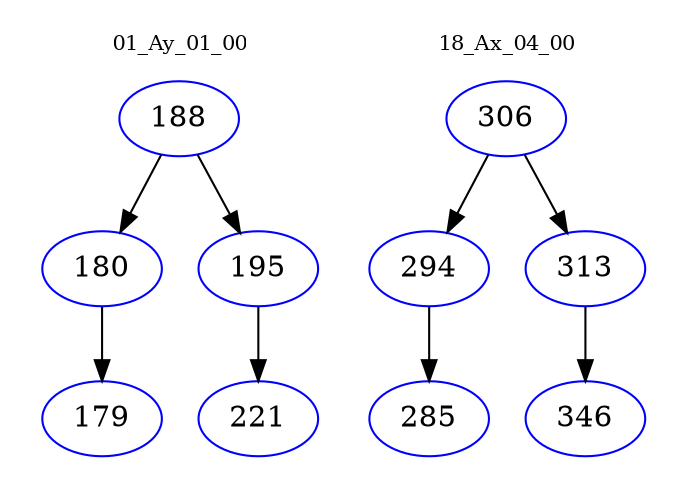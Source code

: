 digraph{
subgraph cluster_0 {
color = white
label = "01_Ay_01_00";
fontsize=10;
T0_188 [label="188", color="blue"]
T0_188 -> T0_180 [color="black"]
T0_180 [label="180", color="blue"]
T0_180 -> T0_179 [color="black"]
T0_179 [label="179", color="blue"]
T0_188 -> T0_195 [color="black"]
T0_195 [label="195", color="blue"]
T0_195 -> T0_221 [color="black"]
T0_221 [label="221", color="blue"]
}
subgraph cluster_1 {
color = white
label = "18_Ax_04_00";
fontsize=10;
T1_306 [label="306", color="blue"]
T1_306 -> T1_294 [color="black"]
T1_294 [label="294", color="blue"]
T1_294 -> T1_285 [color="black"]
T1_285 [label="285", color="blue"]
T1_306 -> T1_313 [color="black"]
T1_313 [label="313", color="blue"]
T1_313 -> T1_346 [color="black"]
T1_346 [label="346", color="blue"]
}
}
